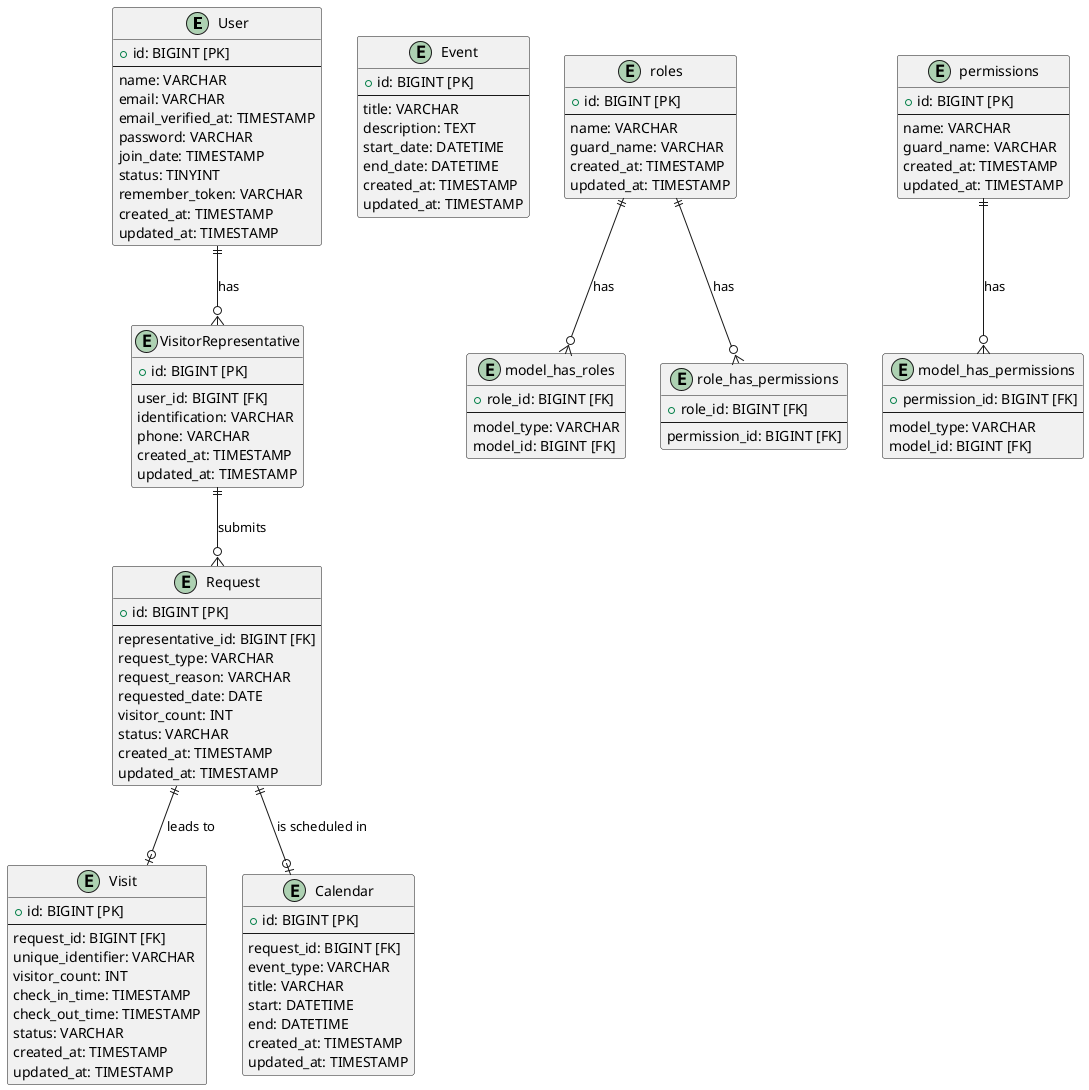 @startuml
entity User {
  +id: BIGINT [PK]
  --
  name: VARCHAR
  email: VARCHAR
  email_verified_at: TIMESTAMP
  password: VARCHAR
  join_date: TIMESTAMP
  status: TINYINT
  remember_token: VARCHAR
  created_at: TIMESTAMP
  updated_at: TIMESTAMP
}

entity VisitorRepresentative {
  +id: BIGINT [PK]
  --
  user_id: BIGINT [FK]
  identification: VARCHAR
  phone: VARCHAR
  created_at: TIMESTAMP
  updated_at: TIMESTAMP
}

entity Request {
  +id: BIGINT [PK]
  --
  representative_id: BIGINT [FK]
  request_type: VARCHAR
  request_reason: VARCHAR
  requested_date: DATE
  visitor_count: INT
  status: VARCHAR
  created_at: TIMESTAMP
  updated_at: TIMESTAMP
}

entity Visit {
  +id: BIGINT [PK]
  --
  request_id: BIGINT [FK]
  unique_identifier: VARCHAR
  visitor_count: INT
  check_in_time: TIMESTAMP
  check_out_time: TIMESTAMP
  status: VARCHAR
  created_at: TIMESTAMP
  updated_at: TIMESTAMP
}

entity Event {
  +id: BIGINT [PK]
  --
  title: VARCHAR
  description: TEXT
  start_date: DATETIME
  end_date: DATETIME
  created_at: TIMESTAMP
  updated_at: TIMESTAMP
}

entity Calendar {
  +id: BIGINT [PK]
  --
  request_id: BIGINT [FK]
  event_type: VARCHAR
  title: VARCHAR
  start: DATETIME
  end: DATETIME
  created_at: TIMESTAMP
  updated_at: TIMESTAMP
}

entity roles {
  +id: BIGINT [PK]
  --
  name: VARCHAR
  guard_name: VARCHAR
  created_at: TIMESTAMP
  updated_at: TIMESTAMP
}

entity permissions {
  +id: BIGINT [PK]
  --
  name: VARCHAR
  guard_name: VARCHAR
  created_at: TIMESTAMP
  updated_at: TIMESTAMP
}

entity model_has_roles {
  +role_id: BIGINT [FK]
  --
  model_type: VARCHAR
  model_id: BIGINT [FK]
}

entity model_has_permissions {
  +permission_id: BIGINT [FK]
  --
  model_type: VARCHAR
  model_id: BIGINT [FK]
}

entity role_has_permissions {
  +role_id: BIGINT [FK]
  --
  permission_id: BIGINT [FK]
}

User ||--o{ VisitorRepresentative : "has"
VisitorRepresentative ||--o{ Request : "submits"
Request ||--o| Visit : "leads to"
Request ||--o| Calendar : "is scheduled in"
roles ||--o{ model_has_roles : "has"
permissions ||--o{ model_has_permissions : "has"
roles ||--o{ role_has_permissions : "has"
@enduml
